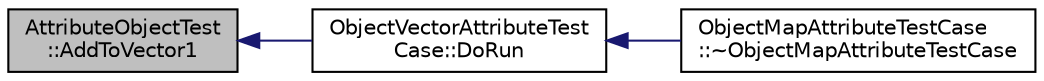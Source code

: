 digraph "AttributeObjectTest::AddToVector1"
{
  edge [fontname="Helvetica",fontsize="10",labelfontname="Helvetica",labelfontsize="10"];
  node [fontname="Helvetica",fontsize="10",shape=record];
  rankdir="LR";
  Node1 [label="AttributeObjectTest\l::AddToVector1",height=0.2,width=0.4,color="black", fillcolor="grey75", style="filled", fontcolor="black"];
  Node1 -> Node2 [dir="back",color="midnightblue",fontsize="10",style="solid"];
  Node2 [label="ObjectVectorAttributeTest\lCase::DoRun",height=0.2,width=0.4,color="black", fillcolor="white", style="filled",URL="$d4/d16/classObjectVectorAttributeTestCase.html#a1303d466cdadc093ddb0e9884439ef00",tooltip="Implementation to actually run this TestCase. "];
  Node2 -> Node3 [dir="back",color="midnightblue",fontsize="10",style="solid"];
  Node3 [label="ObjectMapAttributeTestCase\l::~ObjectMapAttributeTestCase",height=0.2,width=0.4,color="black", fillcolor="white", style="filled",URL="$d2/d1d/classObjectMapAttributeTestCase.html#ac80d86f042dcda1f5e861f8e9541e317"];
}
